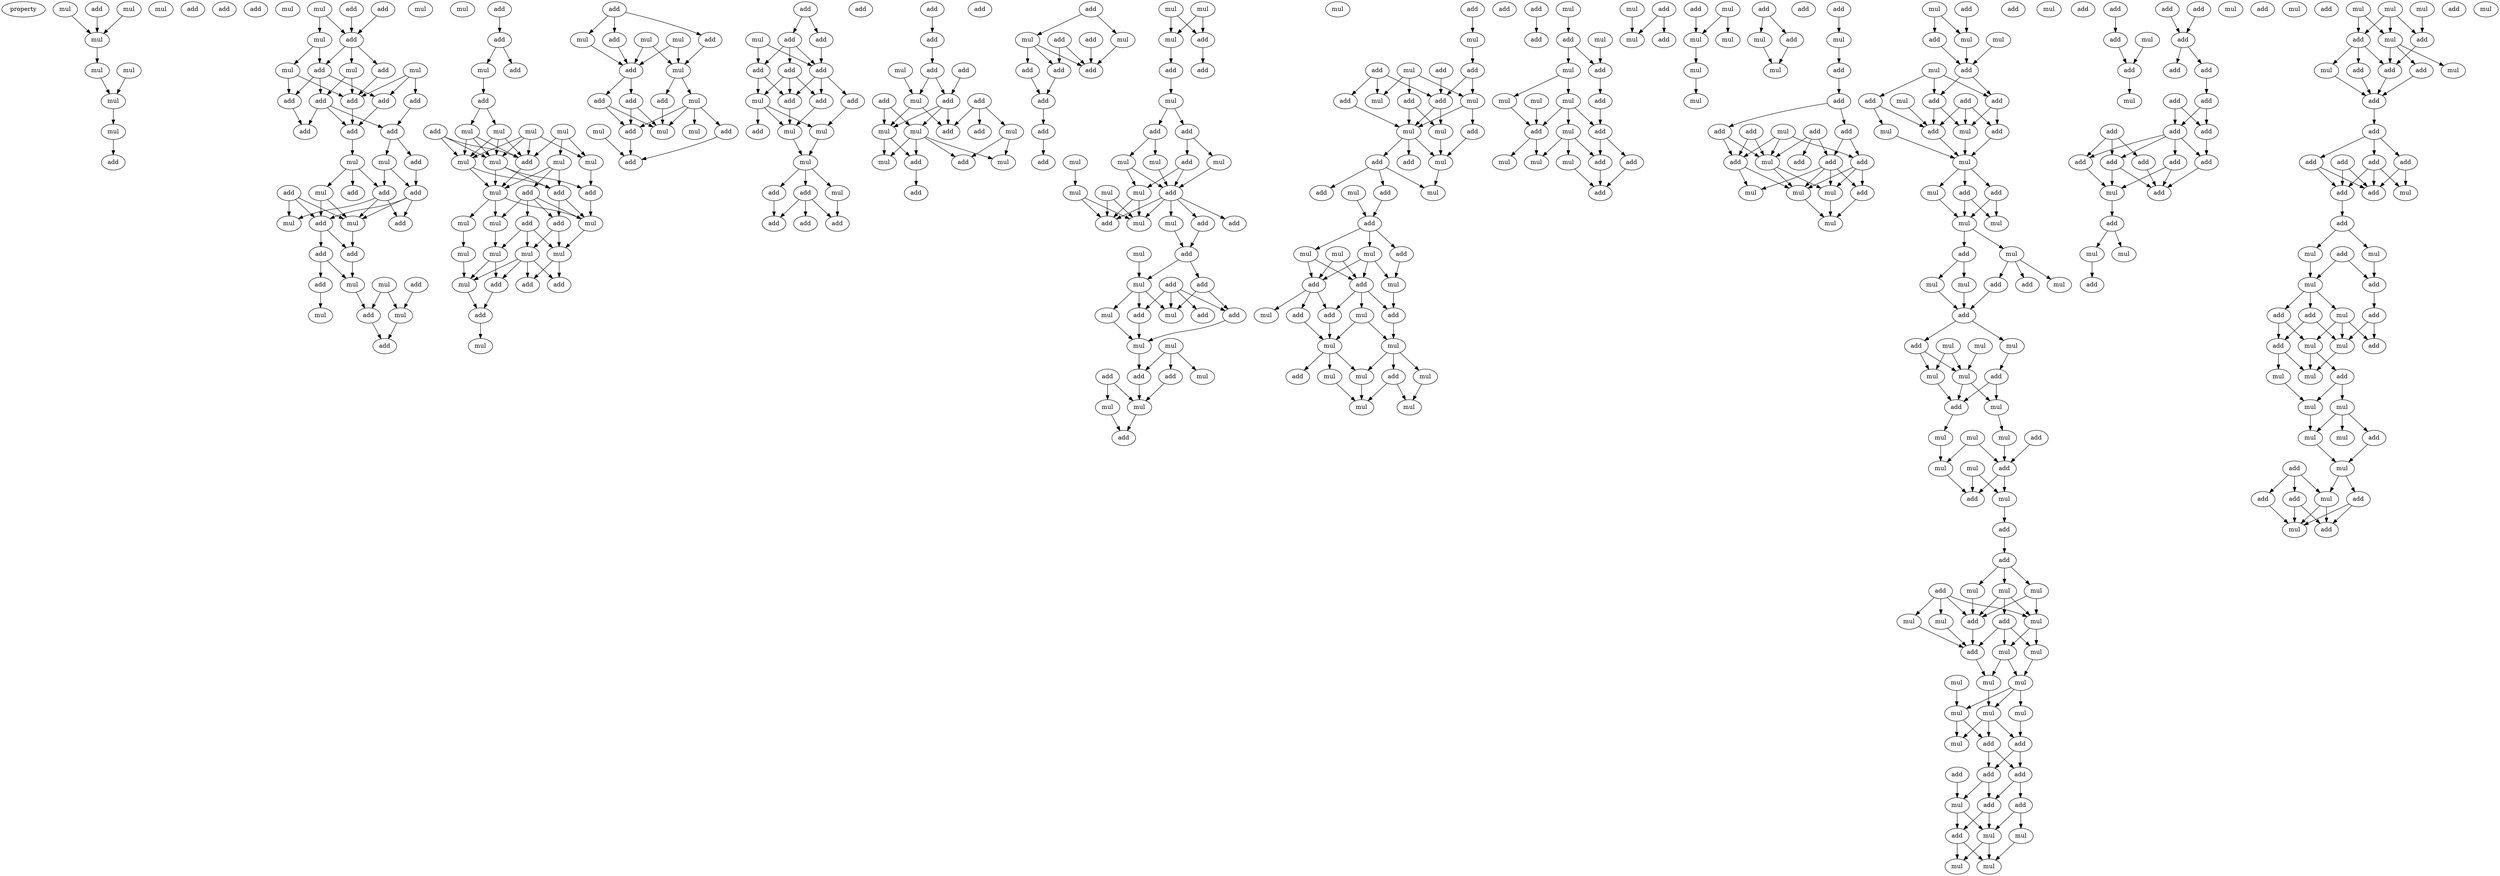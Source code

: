 digraph {
    node [fontcolor=black]
    property [mul=2,lf=1.8]
    0 [ label = mul ];
    1 [ label = add ];
    2 [ label = mul ];
    3 [ label = mul ];
    4 [ label = add ];
    5 [ label = mul ];
    6 [ label = mul ];
    7 [ label = mul ];
    8 [ label = mul ];
    9 [ label = mul ];
    10 [ label = add ];
    11 [ label = add ];
    12 [ label = add ];
    13 [ label = mul ];
    14 [ label = add ];
    15 [ label = mul ];
    16 [ label = mul ];
    17 [ label = add ];
    18 [ label = add ];
    19 [ label = mul ];
    20 [ label = mul ];
    21 [ label = mul ];
    22 [ label = add ];
    23 [ label = mul ];
    24 [ label = add ];
    25 [ label = add ];
    26 [ label = add ];
    27 [ label = add ];
    28 [ label = add ];
    29 [ label = add ];
    30 [ label = add ];
    31 [ label = add ];
    32 [ label = add ];
    33 [ label = add ];
    34 [ label = mul ];
    35 [ label = mul ];
    36 [ label = add ];
    37 [ label = add ];
    38 [ label = add ];
    39 [ label = mul ];
    40 [ label = add ];
    41 [ label = mul ];
    42 [ label = mul ];
    43 [ label = add ];
    44 [ label = add ];
    45 [ label = add ];
    46 [ label = add ];
    47 [ label = add ];
    48 [ label = mul ];
    49 [ label = mul ];
    50 [ label = add ];
    51 [ label = add ];
    52 [ label = mul ];
    53 [ label = mul ];
    54 [ label = mul ];
    55 [ label = add ];
    56 [ label = add ];
    57 [ label = add ];
    58 [ label = mul ];
    59 [ label = add ];
    60 [ label = add ];
    61 [ label = mul ];
    62 [ label = add ];
    63 [ label = mul ];
    64 [ label = mul ];
    65 [ label = mul ];
    66 [ label = mul ];
    67 [ label = add ];
    68 [ label = mul ];
    69 [ label = mul ];
    70 [ label = mul ];
    71 [ label = mul ];
    72 [ label = add ];
    73 [ label = add ];
    74 [ label = add ];
    75 [ label = mul ];
    76 [ label = add ];
    77 [ label = mul ];
    78 [ label = mul ];
    79 [ label = add ];
    80 [ label = mul ];
    81 [ label = mul ];
    82 [ label = mul ];
    83 [ label = mul ];
    84 [ label = add ];
    85 [ label = mul ];
    86 [ label = add ];
    87 [ label = add ];
    88 [ label = add ];
    89 [ label = mul ];
    90 [ label = add ];
    91 [ label = mul ];
    92 [ label = add ];
    93 [ label = add ];
    94 [ label = mul ];
    95 [ label = mul ];
    96 [ label = mul ];
    97 [ label = add ];
    98 [ label = add ];
    99 [ label = add ];
    100 [ label = add ];
    101 [ label = mul ];
    102 [ label = mul ];
    103 [ label = mul ];
    104 [ label = add ];
    105 [ label = mul ];
    106 [ label = add ];
    107 [ label = add ];
    108 [ label = add ];
    109 [ label = mul ];
    110 [ label = add ];
    111 [ label = add ];
    112 [ label = add ];
    113 [ label = add ];
    114 [ label = add ];
    115 [ label = add ];
    116 [ label = add ];
    117 [ label = add ];
    118 [ label = mul ];
    119 [ label = mul ];
    120 [ label = mul ];
    121 [ label = add ];
    122 [ label = mul ];
    123 [ label = add ];
    124 [ label = mul ];
    125 [ label = add ];
    126 [ label = add ];
    127 [ label = add ];
    128 [ label = add ];
    129 [ label = add ];
    130 [ label = add ];
    131 [ label = add ];
    132 [ label = add ];
    133 [ label = add ];
    134 [ label = mul ];
    135 [ label = add ];
    136 [ label = add ];
    137 [ label = mul ];
    138 [ label = add ];
    139 [ label = add ];
    140 [ label = mul ];
    141 [ label = mul ];
    142 [ label = mul ];
    143 [ label = add ];
    144 [ label = mul ];
    145 [ label = add ];
    146 [ label = add ];
    147 [ label = mul ];
    148 [ label = add ];
    149 [ label = add ];
    150 [ label = add ];
    151 [ label = mul ];
    152 [ label = add ];
    153 [ label = add ];
    154 [ label = mul ];
    155 [ label = add ];
    156 [ label = add ];
    157 [ label = add ];
    158 [ label = add ];
    159 [ label = add ];
    160 [ label = add ];
    161 [ label = mul ];
    162 [ label = mul ];
    163 [ label = mul ];
    164 [ label = mul ];
    165 [ label = add ];
    166 [ label = add ];
    167 [ label = add ];
    168 [ label = mul ];
    169 [ label = add ];
    170 [ label = add ];
    171 [ label = mul ];
    172 [ label = mul ];
    173 [ label = mul ];
    174 [ label = add ];
    175 [ label = mul ];
    176 [ label = add ];
    177 [ label = mul ];
    178 [ label = mul ];
    179 [ label = mul ];
    180 [ label = mul ];
    181 [ label = add ];
    182 [ label = add ];
    183 [ label = add ];
    184 [ label = mul ];
    185 [ label = mul ];
    186 [ label = add ];
    187 [ label = add ];
    188 [ label = mul ];
    189 [ label = add ];
    190 [ label = mul ];
    191 [ label = add ];
    192 [ label = add ];
    193 [ label = add ];
    194 [ label = mul ];
    195 [ label = mul ];
    196 [ label = mul ];
    197 [ label = add ];
    198 [ label = mul ];
    199 [ label = add ];
    200 [ label = add ];
    201 [ label = mul ];
    202 [ label = mul ];
    203 [ label = add ];
    204 [ label = add ];
    205 [ label = mul ];
    206 [ label = add ];
    207 [ label = add ];
    208 [ label = mul ];
    209 [ label = add ];
    210 [ label = add ];
    211 [ label = add ];
    212 [ label = add ];
    213 [ label = mul ];
    214 [ label = mul ];
    215 [ label = mul ];
    216 [ label = mul ];
    217 [ label = add ];
    218 [ label = add ];
    219 [ label = mul ];
    220 [ label = add ];
    221 [ label = mul ];
    222 [ label = mul ];
    223 [ label = add ];
    224 [ label = add ];
    225 [ label = add ];
    226 [ label = mul ];
    227 [ label = add ];
    228 [ label = add ];
    229 [ label = mul ];
    230 [ label = mul ];
    231 [ label = add ];
    232 [ label = add ];
    233 [ label = mul ];
    234 [ label = mul ];
    235 [ label = add ];
    236 [ label = add ];
    237 [ label = mul ];
    238 [ label = add ];
    239 [ label = mul ];
    240 [ label = mul ];
    241 [ label = mul ];
    242 [ label = add ];
    243 [ label = mul ];
    244 [ label = mul ];
    245 [ label = add ];
    246 [ label = mul ];
    247 [ label = mul ];
    248 [ label = add ];
    249 [ label = mul ];
    250 [ label = mul ];
    251 [ label = add ];
    252 [ label = add ];
    253 [ label = mul ];
    254 [ label = add ];
    255 [ label = mul ];
    256 [ label = mul ];
    257 [ label = mul ];
    258 [ label = add ];
    259 [ label = mul ];
    260 [ label = add ];
    261 [ label = add ];
    262 [ label = mul ];
    263 [ label = add ];
    264 [ label = mul ];
    265 [ label = mul ];
    266 [ label = add ];
    267 [ label = add ];
    268 [ label = add ];
    269 [ label = mul ];
    270 [ label = mul ];
    271 [ label = add ];
    272 [ label = mul ];
    273 [ label = add ];
    274 [ label = mul ];
    275 [ label = mul ];
    276 [ label = mul ];
    277 [ label = mul ];
    278 [ label = add ];
    279 [ label = mul ];
    280 [ label = add ];
    281 [ label = add ];
    282 [ label = mul ];
    283 [ label = add ];
    284 [ label = mul ];
    285 [ label = add ];
    286 [ label = add ];
    287 [ label = add ];
    288 [ label = add ];
    289 [ label = add ];
    290 [ label = mul ];
    291 [ label = add ];
    292 [ label = add ];
    293 [ label = mul ];
    294 [ label = add ];
    295 [ label = add ];
    296 [ label = add ];
    297 [ label = mul ];
    298 [ label = mul ];
    299 [ label = mul ];
    300 [ label = add ];
    301 [ label = mul ];
    302 [ label = add ];
    303 [ label = mul ];
    304 [ label = add ];
    305 [ label = mul ];
    306 [ label = mul ];
    307 [ label = mul ];
    308 [ label = add ];
    309 [ label = add ];
    310 [ label = add ];
    311 [ label = mul ];
    312 [ label = add ];
    313 [ label = add ];
    314 [ label = add ];
    315 [ label = add ];
    316 [ label = mul ];
    317 [ label = mul ];
    318 [ label = mul ];
    319 [ label = add ];
    320 [ label = add ];
    321 [ label = mul ];
    322 [ label = mul ];
    323 [ label = mul ];
    324 [ label = add ];
    325 [ label = mul ];
    326 [ label = mul ];
    327 [ label = mul ];
    328 [ label = mul ];
    329 [ label = add ];
    330 [ label = add ];
    331 [ label = add ];
    332 [ label = add ];
    333 [ label = mul ];
    334 [ label = mul ];
    335 [ label = add ];
    336 [ label = mul ];
    337 [ label = mul ];
    338 [ label = add ];
    339 [ label = mul ];
    340 [ label = mul ];
    341 [ label = add ];
    342 [ label = mul ];
    343 [ label = mul ];
    344 [ label = mul ];
    345 [ label = add ];
    346 [ label = mul ];
    347 [ label = mul ];
    348 [ label = add ];
    349 [ label = mul ];
    350 [ label = add ];
    351 [ label = mul ];
    352 [ label = add ];
    353 [ label = add ];
    354 [ label = add ];
    355 [ label = mul ];
    356 [ label = mul ];
    357 [ label = mul ];
    358 [ label = add ];
    359 [ label = mul ];
    360 [ label = mul ];
    361 [ label = mul ];
    362 [ label = add ];
    363 [ label = add ];
    364 [ label = mul ];
    365 [ label = add ];
    366 [ label = mul ];
    367 [ label = mul ];
    368 [ label = mul ];
    369 [ label = mul ];
    370 [ label = mul ];
    371 [ label = mul ];
    372 [ label = mul ];
    373 [ label = add ];
    374 [ label = mul ];
    375 [ label = add ];
    376 [ label = add ];
    377 [ label = add ];
    378 [ label = add ];
    379 [ label = add ];
    380 [ label = add ];
    381 [ label = mul ];
    382 [ label = mul ];
    383 [ label = add ];
    384 [ label = mul ];
    385 [ label = mul ];
    386 [ label = mul ];
    387 [ label = add ];
    388 [ label = mul ];
    389 [ label = add ];
    390 [ label = add ];
    391 [ label = add ];
    392 [ label = mul ];
    393 [ label = add ];
    394 [ label = add ];
    395 [ label = add ];
    396 [ label = add ];
    397 [ label = add ];
    398 [ label = add ];
    399 [ label = mul ];
    400 [ label = add ];
    401 [ label = add ];
    402 [ label = add ];
    403 [ label = add ];
    404 [ label = add ];
    405 [ label = add ];
    406 [ label = add ];
    407 [ label = add ];
    408 [ label = add ];
    409 [ label = mul ];
    410 [ label = add ];
    411 [ label = add ];
    412 [ label = mul ];
    413 [ label = mul ];
    414 [ label = mul ];
    415 [ label = add ];
    416 [ label = add ];
    417 [ label = mul ];
    418 [ label = mul ];
    419 [ label = mul ];
    420 [ label = add ];
    421 [ label = add ];
    422 [ label = mul ];
    423 [ label = mul ];
    424 [ label = add ];
    425 [ label = add ];
    426 [ label = add ];
    427 [ label = mul ];
    428 [ label = add ];
    429 [ label = add ];
    430 [ label = add ];
    431 [ label = add ];
    432 [ label = add ];
    433 [ label = add ];
    434 [ label = add ];
    435 [ label = add ];
    436 [ label = mul ];
    437 [ label = add ];
    438 [ label = add ];
    439 [ label = mul ];
    440 [ label = add ];
    441 [ label = mul ];
    442 [ label = add ];
    443 [ label = mul ];
    444 [ label = mul ];
    445 [ label = add ];
    446 [ label = add ];
    447 [ label = add ];
    448 [ label = add ];
    449 [ label = mul ];
    450 [ label = mul ];
    451 [ label = add ];
    452 [ label = add ];
    453 [ label = mul ];
    454 [ label = mul ];
    455 [ label = mul ];
    456 [ label = mul ];
    457 [ label = add ];
    458 [ label = mul ];
    459 [ label = mul ];
    460 [ label = add ];
    461 [ label = mul ];
    462 [ label = add ];
    463 [ label = mul ];
    464 [ label = add ];
    465 [ label = add ];
    466 [ label = mul ];
    467 [ label = mul ];
    468 [ label = add ];
    0 -> 5 [ name = 0 ];
    1 -> 5 [ name = 1 ];
    2 -> 5 [ name = 2 ];
    5 -> 6 [ name = 3 ];
    6 -> 8 [ name = 4 ];
    7 -> 8 [ name = 5 ];
    8 -> 9 [ name = 6 ];
    9 -> 11 [ name = 7 ];
    14 -> 18 [ name = 8 ];
    16 -> 18 [ name = 9 ];
    16 -> 19 [ name = 10 ];
    17 -> 18 [ name = 11 ];
    18 -> 21 [ name = 12 ];
    18 -> 22 [ name = 13 ];
    18 -> 24 [ name = 14 ];
    19 -> 22 [ name = 15 ];
    19 -> 23 [ name = 16 ];
    20 -> 26 [ name = 17 ];
    20 -> 27 [ name = 18 ];
    20 -> 29 [ name = 19 ];
    21 -> 25 [ name = 20 ];
    21 -> 27 [ name = 21 ];
    22 -> 25 [ name = 22 ];
    22 -> 26 [ name = 23 ];
    22 -> 28 [ name = 24 ];
    23 -> 27 [ name = 25 ];
    23 -> 28 [ name = 26 ];
    24 -> 27 [ name = 27 ];
    25 -> 30 [ name = 28 ];
    25 -> 31 [ name = 29 ];
    25 -> 32 [ name = 30 ];
    26 -> 30 [ name = 31 ];
    27 -> 30 [ name = 32 ];
    28 -> 31 [ name = 33 ];
    29 -> 32 [ name = 34 ];
    30 -> 35 [ name = 35 ];
    32 -> 33 [ name = 36 ];
    32 -> 34 [ name = 37 ];
    33 -> 36 [ name = 38 ];
    34 -> 36 [ name = 39 ];
    34 -> 37 [ name = 40 ];
    35 -> 37 [ name = 41 ];
    35 -> 38 [ name = 42 ];
    35 -> 39 [ name = 43 ];
    36 -> 41 [ name = 44 ];
    36 -> 43 [ name = 45 ];
    36 -> 44 [ name = 46 ];
    37 -> 41 [ name = 47 ];
    37 -> 42 [ name = 48 ];
    37 -> 44 [ name = 49 ];
    39 -> 41 [ name = 50 ];
    39 -> 43 [ name = 51 ];
    40 -> 41 [ name = 52 ];
    40 -> 42 [ name = 53 ];
    40 -> 43 [ name = 54 ];
    41 -> 46 [ name = 55 ];
    43 -> 45 [ name = 56 ];
    43 -> 46 [ name = 57 ];
    45 -> 49 [ name = 58 ];
    45 -> 50 [ name = 59 ];
    46 -> 49 [ name = 60 ];
    47 -> 54 [ name = 61 ];
    48 -> 51 [ name = 62 ];
    48 -> 54 [ name = 63 ];
    49 -> 51 [ name = 64 ];
    50 -> 52 [ name = 65 ];
    51 -> 55 [ name = 66 ];
    54 -> 55 [ name = 67 ];
    56 -> 57 [ name = 68 ];
    57 -> 58 [ name = 69 ];
    57 -> 59 [ name = 70 ];
    58 -> 60 [ name = 71 ];
    60 -> 63 [ name = 72 ];
    60 -> 64 [ name = 73 ];
    61 -> 66 [ name = 74 ];
    61 -> 67 [ name = 75 ];
    61 -> 68 [ name = 76 ];
    61 -> 69 [ name = 77 ];
    62 -> 66 [ name = 78 ];
    62 -> 67 [ name = 79 ];
    62 -> 69 [ name = 80 ];
    63 -> 66 [ name = 81 ];
    63 -> 67 [ name = 82 ];
    63 -> 69 [ name = 83 ];
    64 -> 66 [ name = 84 ];
    64 -> 67 [ name = 85 ];
    64 -> 69 [ name = 86 ];
    65 -> 67 [ name = 87 ];
    65 -> 68 [ name = 88 ];
    65 -> 70 [ name = 89 ];
    66 -> 71 [ name = 90 ];
    66 -> 72 [ name = 91 ];
    67 -> 71 [ name = 92 ];
    68 -> 74 [ name = 93 ];
    69 -> 71 [ name = 94 ];
    69 -> 72 [ name = 95 ];
    69 -> 74 [ name = 96 ];
    70 -> 71 [ name = 97 ];
    70 -> 72 [ name = 98 ];
    70 -> 73 [ name = 99 ];
    71 -> 75 [ name = 100 ];
    71 -> 77 [ name = 101 ];
    71 -> 78 [ name = 102 ];
    72 -> 76 [ name = 103 ];
    72 -> 77 [ name = 104 ];
    73 -> 75 [ name = 105 ];
    73 -> 76 [ name = 106 ];
    73 -> 77 [ name = 107 ];
    73 -> 79 [ name = 108 ];
    74 -> 77 [ name = 109 ];
    75 -> 80 [ name = 110 ];
    76 -> 81 [ name = 111 ];
    76 -> 82 [ name = 112 ];
    77 -> 82 [ name = 113 ];
    78 -> 83 [ name = 114 ];
    79 -> 80 [ name = 115 ];
    79 -> 81 [ name = 116 ];
    79 -> 82 [ name = 117 ];
    80 -> 85 [ name = 118 ];
    80 -> 86 [ name = 119 ];
    81 -> 84 [ name = 120 ];
    81 -> 85 [ name = 121 ];
    81 -> 86 [ name = 122 ];
    81 -> 87 [ name = 123 ];
    82 -> 84 [ name = 124 ];
    82 -> 87 [ name = 125 ];
    83 -> 85 [ name = 126 ];
    85 -> 88 [ name = 127 ];
    86 -> 88 [ name = 128 ];
    88 -> 89 [ name = 129 ];
    90 -> 92 [ name = 130 ];
    90 -> 93 [ name = 131 ];
    90 -> 94 [ name = 132 ];
    91 -> 96 [ name = 133 ];
    91 -> 97 [ name = 134 ];
    92 -> 97 [ name = 135 ];
    93 -> 96 [ name = 136 ];
    94 -> 97 [ name = 137 ];
    95 -> 96 [ name = 138 ];
    95 -> 97 [ name = 139 ];
    96 -> 100 [ name = 140 ];
    96 -> 101 [ name = 141 ];
    97 -> 98 [ name = 142 ];
    97 -> 99 [ name = 143 ];
    98 -> 104 [ name = 144 ];
    98 -> 105 [ name = 145 ];
    99 -> 104 [ name = 146 ];
    99 -> 105 [ name = 147 ];
    100 -> 105 [ name = 148 ];
    101 -> 103 [ name = 149 ];
    101 -> 104 [ name = 150 ];
    101 -> 105 [ name = 151 ];
    101 -> 106 [ name = 152 ];
    102 -> 107 [ name = 153 ];
    104 -> 107 [ name = 154 ];
    106 -> 107 [ name = 155 ];
    108 -> 110 [ name = 156 ];
    108 -> 111 [ name = 157 ];
    109 -> 112 [ name = 158 ];
    109 -> 114 [ name = 159 ];
    110 -> 112 [ name = 160 ];
    110 -> 113 [ name = 161 ];
    110 -> 114 [ name = 162 ];
    111 -> 114 [ name = 163 ];
    112 -> 117 [ name = 164 ];
    112 -> 118 [ name = 165 ];
    113 -> 116 [ name = 166 ];
    113 -> 117 [ name = 167 ];
    113 -> 118 [ name = 168 ];
    114 -> 115 [ name = 169 ];
    114 -> 116 [ name = 170 ];
    114 -> 117 [ name = 171 ];
    115 -> 120 [ name = 172 ];
    116 -> 119 [ name = 173 ];
    117 -> 119 [ name = 174 ];
    118 -> 119 [ name = 175 ];
    118 -> 120 [ name = 176 ];
    118 -> 121 [ name = 177 ];
    119 -> 122 [ name = 178 ];
    120 -> 122 [ name = 179 ];
    122 -> 123 [ name = 180 ];
    122 -> 124 [ name = 181 ];
    122 -> 125 [ name = 182 ];
    123 -> 128 [ name = 183 ];
    124 -> 129 [ name = 184 ];
    125 -> 127 [ name = 185 ];
    125 -> 128 [ name = 186 ];
    125 -> 129 [ name = 187 ];
    130 -> 131 [ name = 188 ];
    131 -> 132 [ name = 189 ];
    132 -> 137 [ name = 190 ];
    132 -> 138 [ name = 191 ];
    133 -> 138 [ name = 192 ];
    134 -> 137 [ name = 193 ];
    135 -> 139 [ name = 194 ];
    135 -> 141 [ name = 195 ];
    135 -> 143 [ name = 196 ];
    136 -> 140 [ name = 197 ];
    136 -> 142 [ name = 198 ];
    137 -> 139 [ name = 199 ];
    137 -> 142 [ name = 200 ];
    138 -> 139 [ name = 201 ];
    138 -> 140 [ name = 202 ];
    138 -> 142 [ name = 203 ];
    140 -> 144 [ name = 204 ];
    140 -> 145 [ name = 205 ];
    140 -> 146 [ name = 206 ];
    140 -> 147 [ name = 207 ];
    141 -> 144 [ name = 208 ];
    141 -> 145 [ name = 209 ];
    142 -> 146 [ name = 210 ];
    142 -> 147 [ name = 211 ];
    146 -> 148 [ name = 212 ];
    150 -> 151 [ name = 213 ];
    150 -> 154 [ name = 214 ];
    151 -> 155 [ name = 215 ];
    151 -> 156 [ name = 216 ];
    151 -> 157 [ name = 217 ];
    152 -> 157 [ name = 218 ];
    153 -> 156 [ name = 219 ];
    153 -> 157 [ name = 220 ];
    154 -> 157 [ name = 221 ];
    155 -> 158 [ name = 222 ];
    156 -> 158 [ name = 223 ];
    158 -> 159 [ name = 224 ];
    159 -> 160 [ name = 225 ];
    161 -> 163 [ name = 226 ];
    161 -> 165 [ name = 227 ];
    162 -> 163 [ name = 228 ];
    162 -> 165 [ name = 229 ];
    163 -> 166 [ name = 230 ];
    165 -> 167 [ name = 231 ];
    166 -> 168 [ name = 232 ];
    168 -> 169 [ name = 233 ];
    168 -> 170 [ name = 234 ];
    169 -> 172 [ name = 235 ];
    169 -> 174 [ name = 236 ];
    170 -> 171 [ name = 237 ];
    170 -> 175 [ name = 238 ];
    171 -> 176 [ name = 239 ];
    172 -> 176 [ name = 240 ];
    173 -> 178 [ name = 241 ];
    174 -> 176 [ name = 242 ];
    174 -> 179 [ name = 243 ];
    175 -> 176 [ name = 244 ];
    175 -> 179 [ name = 245 ];
    176 -> 180 [ name = 246 ];
    176 -> 181 [ name = 247 ];
    176 -> 182 [ name = 248 ];
    176 -> 183 [ name = 249 ];
    176 -> 184 [ name = 250 ];
    177 -> 181 [ name = 251 ];
    177 -> 184 [ name = 252 ];
    178 -> 181 [ name = 253 ];
    178 -> 184 [ name = 254 ];
    179 -> 181 [ name = 255 ];
    179 -> 184 [ name = 256 ];
    180 -> 186 [ name = 257 ];
    182 -> 186 [ name = 258 ];
    185 -> 188 [ name = 259 ];
    186 -> 187 [ name = 260 ];
    186 -> 188 [ name = 261 ];
    187 -> 191 [ name = 262 ];
    187 -> 194 [ name = 263 ];
    188 -> 190 [ name = 264 ];
    188 -> 192 [ name = 265 ];
    188 -> 194 [ name = 266 ];
    189 -> 191 [ name = 267 ];
    189 -> 192 [ name = 268 ];
    189 -> 193 [ name = 269 ];
    189 -> 194 [ name = 270 ];
    190 -> 195 [ name = 271 ];
    191 -> 195 [ name = 272 ];
    192 -> 195 [ name = 273 ];
    195 -> 197 [ name = 274 ];
    196 -> 197 [ name = 275 ];
    196 -> 198 [ name = 276 ];
    196 -> 199 [ name = 277 ];
    197 -> 202 [ name = 278 ];
    199 -> 202 [ name = 279 ];
    200 -> 201 [ name = 280 ];
    200 -> 202 [ name = 281 ];
    201 -> 203 [ name = 282 ];
    202 -> 203 [ name = 283 ];
    204 -> 205 [ name = 284 ];
    205 -> 209 [ name = 285 ];
    206 -> 210 [ name = 286 ];
    206 -> 212 [ name = 287 ];
    206 -> 213 [ name = 288 ];
    207 -> 210 [ name = 289 ];
    208 -> 211 [ name = 290 ];
    208 -> 213 [ name = 291 ];
    208 -> 214 [ name = 292 ];
    209 -> 210 [ name = 293 ];
    209 -> 214 [ name = 294 ];
    210 -> 215 [ name = 295 ];
    210 -> 216 [ name = 296 ];
    211 -> 215 [ name = 297 ];
    211 -> 216 [ name = 298 ];
    212 -> 216 [ name = 299 ];
    214 -> 216 [ name = 300 ];
    214 -> 217 [ name = 301 ];
    215 -> 219 [ name = 302 ];
    216 -> 218 [ name = 303 ];
    216 -> 219 [ name = 304 ];
    216 -> 220 [ name = 305 ];
    217 -> 219 [ name = 306 ];
    219 -> 222 [ name = 307 ];
    220 -> 222 [ name = 308 ];
    220 -> 223 [ name = 309 ];
    220 -> 224 [ name = 310 ];
    221 -> 225 [ name = 311 ];
    223 -> 225 [ name = 312 ];
    225 -> 226 [ name = 313 ];
    225 -> 228 [ name = 314 ];
    225 -> 229 [ name = 315 ];
    226 -> 231 [ name = 316 ];
    226 -> 232 [ name = 317 ];
    228 -> 233 [ name = 318 ];
    229 -> 231 [ name = 319 ];
    229 -> 232 [ name = 320 ];
    229 -> 233 [ name = 321 ];
    230 -> 231 [ name = 322 ];
    230 -> 232 [ name = 323 ];
    231 -> 236 [ name = 324 ];
    231 -> 237 [ name = 325 ];
    231 -> 238 [ name = 326 ];
    232 -> 234 [ name = 327 ];
    232 -> 235 [ name = 328 ];
    232 -> 238 [ name = 329 ];
    233 -> 235 [ name = 330 ];
    234 -> 239 [ name = 331 ];
    234 -> 240 [ name = 332 ];
    235 -> 240 [ name = 333 ];
    236 -> 239 [ name = 334 ];
    238 -> 239 [ name = 335 ];
    239 -> 243 [ name = 336 ];
    239 -> 244 [ name = 337 ];
    239 -> 245 [ name = 338 ];
    240 -> 241 [ name = 339 ];
    240 -> 242 [ name = 340 ];
    240 -> 244 [ name = 341 ];
    241 -> 247 [ name = 342 ];
    242 -> 246 [ name = 343 ];
    242 -> 247 [ name = 344 ];
    243 -> 246 [ name = 345 ];
    244 -> 246 [ name = 346 ];
    248 -> 252 [ name = 347 ];
    249 -> 251 [ name = 348 ];
    250 -> 254 [ name = 349 ];
    251 -> 253 [ name = 350 ];
    251 -> 254 [ name = 351 ];
    253 -> 255 [ name = 352 ];
    253 -> 257 [ name = 353 ];
    254 -> 258 [ name = 354 ];
    255 -> 260 [ name = 355 ];
    256 -> 260 [ name = 356 ];
    257 -> 259 [ name = 357 ];
    257 -> 260 [ name = 358 ];
    257 -> 261 [ name = 359 ];
    258 -> 261 [ name = 360 ];
    259 -> 262 [ name = 361 ];
    259 -> 263 [ name = 362 ];
    259 -> 265 [ name = 363 ];
    260 -> 262 [ name = 364 ];
    260 -> 264 [ name = 365 ];
    261 -> 263 [ name = 366 ];
    261 -> 266 [ name = 367 ];
    263 -> 267 [ name = 368 ];
    265 -> 267 [ name = 369 ];
    266 -> 267 [ name = 370 ];
    268 -> 270 [ name = 371 ];
    268 -> 273 [ name = 372 ];
    269 -> 270 [ name = 373 ];
    271 -> 274 [ name = 374 ];
    272 -> 274 [ name = 375 ];
    272 -> 275 [ name = 376 ];
    274 -> 276 [ name = 377 ];
    276 -> 277 [ name = 378 ];
    278 -> 279 [ name = 379 ];
    278 -> 280 [ name = 380 ];
    279 -> 282 [ name = 381 ];
    280 -> 282 [ name = 382 ];
    283 -> 284 [ name = 383 ];
    284 -> 285 [ name = 384 ];
    285 -> 286 [ name = 385 ];
    286 -> 287 [ name = 386 ];
    286 -> 291 [ name = 387 ];
    287 -> 292 [ name = 388 ];
    287 -> 293 [ name = 389 ];
    288 -> 292 [ name = 390 ];
    288 -> 293 [ name = 391 ];
    289 -> 293 [ name = 392 ];
    289 -> 294 [ name = 393 ];
    289 -> 296 [ name = 394 ];
    290 -> 292 [ name = 395 ];
    290 -> 293 [ name = 396 ];
    290 -> 295 [ name = 397 ];
    291 -> 295 [ name = 398 ];
    291 -> 296 [ name = 399 ];
    292 -> 297 [ name = 400 ];
    292 -> 298 [ name = 401 ];
    293 -> 297 [ name = 402 ];
    293 -> 299 [ name = 403 ];
    295 -> 297 [ name = 404 ];
    295 -> 299 [ name = 405 ];
    295 -> 300 [ name = 406 ];
    296 -> 297 [ name = 407 ];
    296 -> 298 [ name = 408 ];
    296 -> 299 [ name = 409 ];
    296 -> 300 [ name = 410 ];
    297 -> 301 [ name = 411 ];
    299 -> 301 [ name = 412 ];
    300 -> 301 [ name = 413 ];
    302 -> 305 [ name = 414 ];
    303 -> 304 [ name = 415 ];
    303 -> 305 [ name = 416 ];
    304 -> 308 [ name = 417 ];
    305 -> 308 [ name = 418 ];
    306 -> 308 [ name = 419 ];
    307 -> 310 [ name = 420 ];
    307 -> 312 [ name = 421 ];
    307 -> 313 [ name = 422 ];
    308 -> 312 [ name = 423 ];
    308 -> 313 [ name = 424 ];
    309 -> 314 [ name = 425 ];
    309 -> 315 [ name = 426 ];
    309 -> 317 [ name = 427 ];
    310 -> 314 [ name = 428 ];
    310 -> 316 [ name = 429 ];
    311 -> 314 [ name = 430 ];
    312 -> 315 [ name = 431 ];
    312 -> 317 [ name = 432 ];
    313 -> 314 [ name = 433 ];
    313 -> 317 [ name = 434 ];
    314 -> 318 [ name = 435 ];
    315 -> 318 [ name = 436 ];
    316 -> 318 [ name = 437 ];
    317 -> 318 [ name = 438 ];
    318 -> 319 [ name = 439 ];
    318 -> 320 [ name = 440 ];
    318 -> 321 [ name = 441 ];
    319 -> 322 [ name = 442 ];
    319 -> 323 [ name = 443 ];
    320 -> 322 [ name = 444 ];
    320 -> 323 [ name = 445 ];
    321 -> 322 [ name = 446 ];
    322 -> 324 [ name = 447 ];
    322 -> 325 [ name = 448 ];
    324 -> 326 [ name = 449 ];
    324 -> 328 [ name = 450 ];
    325 -> 327 [ name = 451 ];
    325 -> 329 [ name = 452 ];
    325 -> 330 [ name = 453 ];
    326 -> 331 [ name = 454 ];
    328 -> 331 [ name = 455 ];
    330 -> 331 [ name = 456 ];
    331 -> 332 [ name = 457 ];
    331 -> 336 [ name = 458 ];
    332 -> 337 [ name = 459 ];
    332 -> 339 [ name = 460 ];
    333 -> 339 [ name = 461 ];
    334 -> 337 [ name = 462 ];
    334 -> 339 [ name = 463 ];
    336 -> 338 [ name = 464 ];
    337 -> 341 [ name = 465 ];
    338 -> 340 [ name = 466 ];
    338 -> 341 [ name = 467 ];
    339 -> 340 [ name = 468 ];
    339 -> 341 [ name = 469 ];
    340 -> 342 [ name = 470 ];
    341 -> 344 [ name = 471 ];
    342 -> 348 [ name = 472 ];
    343 -> 347 [ name = 473 ];
    343 -> 348 [ name = 474 ];
    344 -> 347 [ name = 475 ];
    345 -> 348 [ name = 476 ];
    346 -> 349 [ name = 477 ];
    346 -> 350 [ name = 478 ];
    347 -> 350 [ name = 479 ];
    348 -> 349 [ name = 480 ];
    348 -> 350 [ name = 481 ];
    349 -> 352 [ name = 482 ];
    352 -> 354 [ name = 483 ];
    354 -> 355 [ name = 484 ];
    354 -> 356 [ name = 485 ];
    354 -> 357 [ name = 486 ];
    355 -> 359 [ name = 487 ];
    355 -> 363 [ name = 488 ];
    356 -> 359 [ name = 489 ];
    356 -> 362 [ name = 490 ];
    356 -> 363 [ name = 491 ];
    357 -> 363 [ name = 492 ];
    358 -> 359 [ name = 493 ];
    358 -> 360 [ name = 494 ];
    358 -> 361 [ name = 495 ];
    358 -> 363 [ name = 496 ];
    359 -> 364 [ name = 497 ];
    359 -> 366 [ name = 498 ];
    360 -> 365 [ name = 499 ];
    361 -> 365 [ name = 500 ];
    362 -> 364 [ name = 501 ];
    362 -> 365 [ name = 502 ];
    362 -> 366 [ name = 503 ];
    363 -> 365 [ name = 504 ];
    364 -> 368 [ name = 505 ];
    364 -> 369 [ name = 506 ];
    365 -> 369 [ name = 507 ];
    366 -> 368 [ name = 508 ];
    367 -> 371 [ name = 509 ];
    368 -> 370 [ name = 510 ];
    368 -> 371 [ name = 511 ];
    368 -> 372 [ name = 512 ];
    369 -> 370 [ name = 513 ];
    370 -> 373 [ name = 514 ];
    370 -> 374 [ name = 515 ];
    370 -> 375 [ name = 516 ];
    371 -> 373 [ name = 517 ];
    371 -> 374 [ name = 518 ];
    372 -> 375 [ name = 519 ];
    373 -> 376 [ name = 520 ];
    373 -> 377 [ name = 521 ];
    375 -> 376 [ name = 522 ];
    375 -> 377 [ name = 523 ];
    376 -> 379 [ name = 524 ];
    376 -> 380 [ name = 525 ];
    377 -> 379 [ name = 526 ];
    377 -> 381 [ name = 527 ];
    378 -> 381 [ name = 528 ];
    379 -> 383 [ name = 529 ];
    379 -> 384 [ name = 530 ];
    380 -> 382 [ name = 531 ];
    380 -> 384 [ name = 532 ];
    381 -> 383 [ name = 533 ];
    381 -> 384 [ name = 534 ];
    382 -> 386 [ name = 535 ];
    383 -> 385 [ name = 536 ];
    383 -> 386 [ name = 537 ];
    384 -> 385 [ name = 538 ];
    384 -> 386 [ name = 539 ];
    387 -> 389 [ name = 540 ];
    388 -> 390 [ name = 541 ];
    389 -> 390 [ name = 542 ];
    390 -> 392 [ name = 543 ];
    391 -> 394 [ name = 544 ];
    393 -> 394 [ name = 545 ];
    394 -> 395 [ name = 546 ];
    394 -> 396 [ name = 547 ];
    396 -> 398 [ name = 548 ];
    397 -> 400 [ name = 549 ];
    397 -> 402 [ name = 550 ];
    398 -> 400 [ name = 551 ];
    398 -> 402 [ name = 552 ];
    400 -> 406 [ name = 553 ];
    401 -> 403 [ name = 554 ];
    401 -> 404 [ name = 555 ];
    401 -> 405 [ name = 556 ];
    402 -> 403 [ name = 557 ];
    402 -> 405 [ name = 558 ];
    402 -> 406 [ name = 559 ];
    402 -> 407 [ name = 560 ];
    403 -> 409 [ name = 561 ];
    404 -> 408 [ name = 562 ];
    405 -> 408 [ name = 563 ];
    405 -> 409 [ name = 564 ];
    406 -> 408 [ name = 565 ];
    407 -> 408 [ name = 566 ];
    407 -> 409 [ name = 567 ];
    409 -> 410 [ name = 568 ];
    410 -> 412 [ name = 569 ];
    410 -> 414 [ name = 570 ];
    412 -> 416 [ name = 571 ];
    417 -> 421 [ name = 572 ];
    418 -> 420 [ name = 573 ];
    418 -> 421 [ name = 574 ];
    418 -> 422 [ name = 575 ];
    419 -> 420 [ name = 576 ];
    419 -> 422 [ name = 577 ];
    420 -> 423 [ name = 578 ];
    420 -> 424 [ name = 579 ];
    420 -> 426 [ name = 580 ];
    421 -> 424 [ name = 581 ];
    422 -> 424 [ name = 582 ];
    422 -> 425 [ name = 583 ];
    422 -> 427 [ name = 584 ];
    423 -> 428 [ name = 585 ];
    424 -> 428 [ name = 586 ];
    425 -> 428 [ name = 587 ];
    426 -> 428 [ name = 588 ];
    428 -> 429 [ name = 589 ];
    429 -> 430 [ name = 590 ];
    429 -> 432 [ name = 591 ];
    429 -> 433 [ name = 592 ];
    430 -> 434 [ name = 593 ];
    430 -> 435 [ name = 594 ];
    430 -> 436 [ name = 595 ];
    431 -> 434 [ name = 596 ];
    431 -> 435 [ name = 597 ];
    432 -> 434 [ name = 598 ];
    432 -> 435 [ name = 599 ];
    433 -> 435 [ name = 600 ];
    433 -> 436 [ name = 601 ];
    434 -> 437 [ name = 602 ];
    437 -> 439 [ name = 603 ];
    437 -> 441 [ name = 604 ];
    438 -> 442 [ name = 605 ];
    438 -> 443 [ name = 606 ];
    439 -> 443 [ name = 607 ];
    441 -> 442 [ name = 608 ];
    442 -> 447 [ name = 609 ];
    443 -> 444 [ name = 610 ];
    443 -> 445 [ name = 611 ];
    443 -> 446 [ name = 612 ];
    444 -> 448 [ name = 613 ];
    444 -> 449 [ name = 614 ];
    444 -> 450 [ name = 615 ];
    445 -> 449 [ name = 616 ];
    445 -> 451 [ name = 617 ];
    446 -> 450 [ name = 618 ];
    446 -> 451 [ name = 619 ];
    447 -> 448 [ name = 620 ];
    447 -> 449 [ name = 621 ];
    449 -> 453 [ name = 622 ];
    450 -> 452 [ name = 623 ];
    450 -> 453 [ name = 624 ];
    451 -> 453 [ name = 625 ];
    451 -> 454 [ name = 626 ];
    452 -> 455 [ name = 627 ];
    452 -> 456 [ name = 628 ];
    454 -> 456 [ name = 629 ];
    455 -> 457 [ name = 630 ];
    455 -> 458 [ name = 631 ];
    455 -> 459 [ name = 632 ];
    456 -> 459 [ name = 633 ];
    457 -> 461 [ name = 634 ];
    459 -> 461 [ name = 635 ];
    460 -> 462 [ name = 636 ];
    460 -> 463 [ name = 637 ];
    460 -> 464 [ name = 638 ];
    461 -> 463 [ name = 639 ];
    461 -> 465 [ name = 640 ];
    462 -> 467 [ name = 641 ];
    462 -> 468 [ name = 642 ];
    463 -> 467 [ name = 643 ];
    463 -> 468 [ name = 644 ];
    464 -> 467 [ name = 645 ];
    465 -> 467 [ name = 646 ];
    465 -> 468 [ name = 647 ];
}
